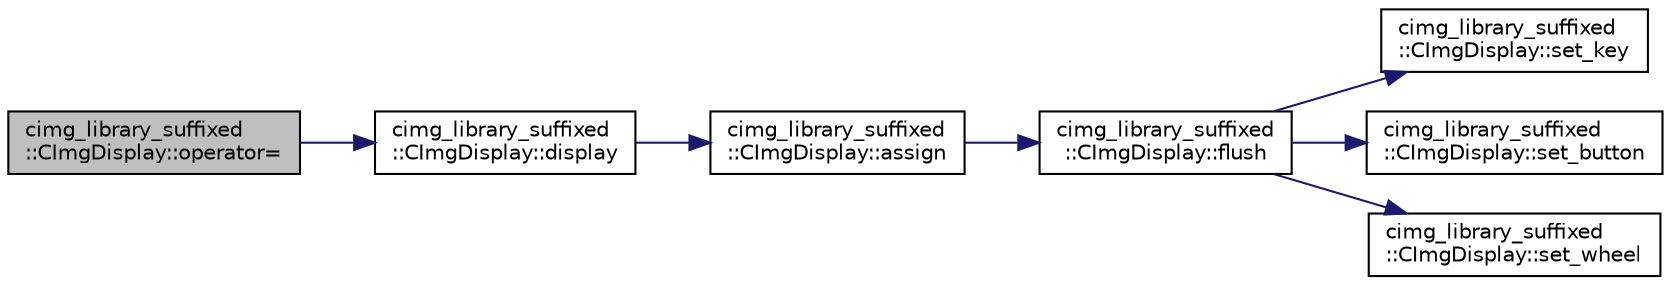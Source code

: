digraph "cimg_library_suffixed::CImgDisplay::operator="
{
  edge [fontname="Helvetica",fontsize="10",labelfontname="Helvetica",labelfontsize="10"];
  node [fontname="Helvetica",fontsize="10",shape=record];
  rankdir="LR";
  Node1 [label="cimg_library_suffixed\l::CImgDisplay::operator=",height=0.2,width=0.4,color="black", fillcolor="grey75", style="filled" fontcolor="black"];
  Node1 -> Node2 [color="midnightblue",fontsize="10",style="solid",fontname="Helvetica"];
  Node2 [label="cimg_library_suffixed\l::CImgDisplay::display",height=0.2,width=0.4,color="black", fillcolor="white", style="filled",URL="$structcimg__library__suffixed_1_1_c_img_display.html#ad08f2f8b85cdd55d5e3ea71bdebf2b67",tooltip="Display image on associated window."];
  Node2 -> Node3 [color="midnightblue",fontsize="10",style="solid",fontname="Helvetica"];
  Node3 [label="cimg_library_suffixed\l::CImgDisplay::assign",height=0.2,width=0.4,color="black", fillcolor="white", style="filled",URL="$structcimg__library__suffixed_1_1_c_img_display.html#a93447fdffa6c250ebc03e62e9279d603",tooltip="Destructor - Empty constructor ."];
  Node3 -> Node4 [color="midnightblue",fontsize="10",style="solid",fontname="Helvetica"];
  Node4 [label="cimg_library_suffixed\l::CImgDisplay::flush",height=0.2,width=0.4,color="black", fillcolor="white", style="filled",URL="$structcimg__library__suffixed_1_1_c_img_display.html#a260b55ecbe9f4648a045357f8906f3c7",tooltip="Flush all display events."];
  Node4 -> Node5 [color="midnightblue",fontsize="10",style="solid",fontname="Helvetica"];
  Node5 [label="cimg_library_suffixed\l::CImgDisplay::set_key",height=0.2,width=0.4,color="black", fillcolor="white", style="filled",URL="$structcimg__library__suffixed_1_1_c_img_display.html#a23693d0cc3adc326739bafdc0f3ad3ed",tooltip="Flush all key events."];
  Node4 -> Node6 [color="midnightblue",fontsize="10",style="solid",fontname="Helvetica"];
  Node6 [label="cimg_library_suffixed\l::CImgDisplay::set_button",height=0.2,width=0.4,color="black", fillcolor="white", style="filled",URL="$structcimg__library__suffixed_1_1_c_img_display.html#a9626cbb82f0db7c2f8a9936822e62125",tooltip="Simulate a mouse button release event."];
  Node4 -> Node7 [color="midnightblue",fontsize="10",style="solid",fontname="Helvetica"];
  Node7 [label="cimg_library_suffixed\l::CImgDisplay::set_wheel",height=0.2,width=0.4,color="black", fillcolor="white", style="filled",URL="$structcimg__library__suffixed_1_1_c_img_display.html#a4ce1d2c8224658626b37215edfe58ad8",tooltip="Flush all mouse wheel events."];
}
